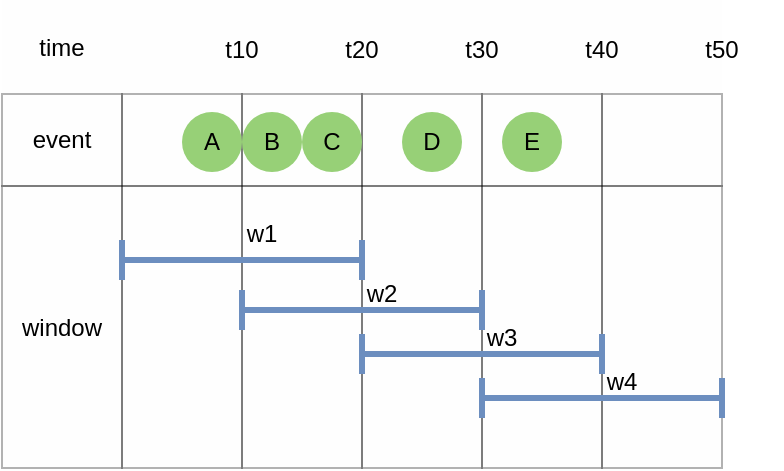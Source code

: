 <mxfile version="24.0.7" type="github">
  <diagram name="페이지-1" id="zxHo8dAMRIaKnlPVU3Zw">
    <mxGraphModel dx="524" dy="997" grid="1" gridSize="10" guides="1" tooltips="1" connect="1" arrows="1" fold="1" page="1" pageScale="1" pageWidth="1169" pageHeight="827" math="0" shadow="0">
      <root>
        <mxCell id="0" />
        <mxCell id="1" parent="0" />
        <mxCell id="ijiTlRfQKdgjUDKiYLmM-1" value="" style="childLayout=tableLayout;recursiveResize=0;shadow=0;fillColor=#f5f5f5;strokeColor=none;opacity=10;fontColor=#333333;" parent="1" vertex="1">
          <mxGeometry x="190" y="360" width="360" height="234" as="geometry" />
        </mxCell>
        <mxCell id="ijiTlRfQKdgjUDKiYLmM-2" value="" style="shape=tableRow;horizontal=0;startSize=0;swimlaneHead=0;swimlaneBody=0;top=0;left=0;bottom=0;right=0;dropTarget=0;collapsible=0;recursiveResize=0;expand=0;fontStyle=0;fillColor=none;strokeColor=inherit;opacity=0;" parent="ijiTlRfQKdgjUDKiYLmM-1" vertex="1">
          <mxGeometry width="360" height="47" as="geometry" />
        </mxCell>
        <mxCell id="ijiTlRfQKdgjUDKiYLmM-3" value="time" style="connectable=0;recursiveResize=0;strokeColor=inherit;fillColor=none;align=center;whiteSpace=wrap;html=1;opacity=30;" parent="ijiTlRfQKdgjUDKiYLmM-2" vertex="1">
          <mxGeometry width="60" height="47" as="geometry">
            <mxRectangle width="60" height="47" as="alternateBounds" />
          </mxGeometry>
        </mxCell>
        <mxCell id="ijiTlRfQKdgjUDKiYLmM-4" value="" style="connectable=0;recursiveResize=0;strokeColor=inherit;fillColor=none;align=center;whiteSpace=wrap;html=1;opacity=30;" parent="ijiTlRfQKdgjUDKiYLmM-2" vertex="1">
          <mxGeometry x="60" width="60" height="47" as="geometry">
            <mxRectangle width="60" height="47" as="alternateBounds" />
          </mxGeometry>
        </mxCell>
        <mxCell id="ijiTlRfQKdgjUDKiYLmM-5" value="" style="connectable=0;recursiveResize=0;strokeColor=inherit;fillColor=none;align=center;whiteSpace=wrap;html=1;opacity=30;" parent="ijiTlRfQKdgjUDKiYLmM-2" vertex="1">
          <mxGeometry x="120" width="60" height="47" as="geometry">
            <mxRectangle width="60" height="47" as="alternateBounds" />
          </mxGeometry>
        </mxCell>
        <mxCell id="ijiTlRfQKdgjUDKiYLmM-6" style="connectable=0;recursiveResize=0;strokeColor=inherit;fillColor=none;align=center;whiteSpace=wrap;html=1;opacity=30;" parent="ijiTlRfQKdgjUDKiYLmM-2" vertex="1">
          <mxGeometry x="180" width="60" height="47" as="geometry">
            <mxRectangle width="60" height="47" as="alternateBounds" />
          </mxGeometry>
        </mxCell>
        <mxCell id="ijiTlRfQKdgjUDKiYLmM-7" style="connectable=0;recursiveResize=0;strokeColor=inherit;fillColor=none;align=center;whiteSpace=wrap;html=1;opacity=30;" parent="ijiTlRfQKdgjUDKiYLmM-2" vertex="1">
          <mxGeometry x="240" width="60" height="47" as="geometry">
            <mxRectangle width="60" height="47" as="alternateBounds" />
          </mxGeometry>
        </mxCell>
        <mxCell id="ijiTlRfQKdgjUDKiYLmM-8" style="connectable=0;recursiveResize=0;strokeColor=inherit;fillColor=none;align=center;whiteSpace=wrap;html=1;opacity=30;" parent="ijiTlRfQKdgjUDKiYLmM-2" vertex="1">
          <mxGeometry x="300" width="60" height="47" as="geometry">
            <mxRectangle width="60" height="47" as="alternateBounds" />
          </mxGeometry>
        </mxCell>
        <mxCell id="ijiTlRfQKdgjUDKiYLmM-12" style="shape=tableRow;horizontal=0;startSize=0;swimlaneHead=0;swimlaneBody=0;top=0;left=0;bottom=0;right=0;dropTarget=0;collapsible=0;recursiveResize=0;expand=0;fontStyle=0;fillColor=none;strokeColor=default;opacity=30;" parent="ijiTlRfQKdgjUDKiYLmM-1" vertex="1">
          <mxGeometry y="47" width="360" height="46" as="geometry" />
        </mxCell>
        <mxCell id="ijiTlRfQKdgjUDKiYLmM-13" value="event" style="connectable=0;recursiveResize=0;strokeColor=inherit;fillColor=none;align=center;whiteSpace=wrap;html=1;opacity=30;" parent="ijiTlRfQKdgjUDKiYLmM-12" vertex="1">
          <mxGeometry width="60" height="46" as="geometry">
            <mxRectangle width="60" height="46" as="alternateBounds" />
          </mxGeometry>
        </mxCell>
        <mxCell id="ijiTlRfQKdgjUDKiYLmM-14" value="" style="connectable=0;recursiveResize=0;strokeColor=default;fillColor=none;align=center;whiteSpace=wrap;html=1;opacity=30;" parent="ijiTlRfQKdgjUDKiYLmM-12" vertex="1">
          <mxGeometry x="60" width="60" height="46" as="geometry">
            <mxRectangle width="60" height="46" as="alternateBounds" />
          </mxGeometry>
        </mxCell>
        <mxCell id="ijiTlRfQKdgjUDKiYLmM-15" value="" style="connectable=0;recursiveResize=0;strokeColor=default;fillColor=none;align=center;whiteSpace=wrap;html=1;opacity=30;" parent="ijiTlRfQKdgjUDKiYLmM-12" vertex="1">
          <mxGeometry x="120" width="60" height="46" as="geometry">
            <mxRectangle width="60" height="46" as="alternateBounds" />
          </mxGeometry>
        </mxCell>
        <mxCell id="ijiTlRfQKdgjUDKiYLmM-16" style="connectable=0;recursiveResize=0;strokeColor=default;fillColor=none;align=center;whiteSpace=wrap;html=1;opacity=30;" parent="ijiTlRfQKdgjUDKiYLmM-12" vertex="1">
          <mxGeometry x="180" width="60" height="46" as="geometry">
            <mxRectangle width="60" height="46" as="alternateBounds" />
          </mxGeometry>
        </mxCell>
        <mxCell id="ijiTlRfQKdgjUDKiYLmM-17" style="connectable=0;recursiveResize=0;strokeColor=default;fillColor=none;align=center;whiteSpace=wrap;html=1;opacity=30;" parent="ijiTlRfQKdgjUDKiYLmM-12" vertex="1">
          <mxGeometry x="240" width="60" height="46" as="geometry">
            <mxRectangle width="60" height="46" as="alternateBounds" />
          </mxGeometry>
        </mxCell>
        <mxCell id="ijiTlRfQKdgjUDKiYLmM-18" style="connectable=0;recursiveResize=0;strokeColor=default;fillColor=none;align=center;whiteSpace=wrap;html=1;opacity=30;" parent="ijiTlRfQKdgjUDKiYLmM-12" vertex="1">
          <mxGeometry x="300" width="60" height="46" as="geometry">
            <mxRectangle width="60" height="46" as="alternateBounds" />
          </mxGeometry>
        </mxCell>
        <mxCell id="ijiTlRfQKdgjUDKiYLmM-22" style="shape=tableRow;horizontal=0;startSize=0;swimlaneHead=0;swimlaneBody=0;top=0;left=0;bottom=0;right=0;dropTarget=0;collapsible=0;recursiveResize=0;expand=0;fontStyle=0;fillColor=none;strokeColor=default;opacity=30;" parent="ijiTlRfQKdgjUDKiYLmM-1" vertex="1">
          <mxGeometry y="93" width="360" height="47" as="geometry" />
        </mxCell>
        <mxCell id="ijiTlRfQKdgjUDKiYLmM-23" value="window" style="connectable=0;recursiveResize=0;strokeColor=inherit;fillColor=none;align=center;whiteSpace=wrap;html=1;opacity=30;rowspan=3;colspan=1;" parent="ijiTlRfQKdgjUDKiYLmM-22" vertex="1">
          <mxGeometry width="60" height="141" as="geometry">
            <mxRectangle width="60" height="47" as="alternateBounds" />
          </mxGeometry>
        </mxCell>
        <mxCell id="ijiTlRfQKdgjUDKiYLmM-24" value="" style="connectable=0;recursiveResize=0;strokeColor=default;fillColor=none;align=center;whiteSpace=wrap;html=1;opacity=30;rowspan=3;colspan=1;" parent="ijiTlRfQKdgjUDKiYLmM-22" vertex="1">
          <mxGeometry x="60" width="60" height="141" as="geometry">
            <mxRectangle width="60" height="47" as="alternateBounds" />
          </mxGeometry>
        </mxCell>
        <mxCell id="ijiTlRfQKdgjUDKiYLmM-25" value="" style="connectable=0;recursiveResize=0;strokeColor=default;fillColor=none;align=center;whiteSpace=wrap;html=1;opacity=30;rowspan=3;colspan=1;" parent="ijiTlRfQKdgjUDKiYLmM-22" vertex="1">
          <mxGeometry x="120" width="60" height="141" as="geometry">
            <mxRectangle width="60" height="47" as="alternateBounds" />
          </mxGeometry>
        </mxCell>
        <mxCell id="ijiTlRfQKdgjUDKiYLmM-26" style="connectable=0;recursiveResize=0;strokeColor=default;fillColor=none;align=center;whiteSpace=wrap;html=1;opacity=30;rowspan=3;colspan=1;" parent="ijiTlRfQKdgjUDKiYLmM-22" vertex="1">
          <mxGeometry x="180" width="60" height="141" as="geometry">
            <mxRectangle width="60" height="47" as="alternateBounds" />
          </mxGeometry>
        </mxCell>
        <mxCell id="ijiTlRfQKdgjUDKiYLmM-27" style="connectable=0;recursiveResize=0;strokeColor=default;fillColor=none;align=center;whiteSpace=wrap;html=1;opacity=30;rowspan=3;colspan=1;" parent="ijiTlRfQKdgjUDKiYLmM-22" vertex="1">
          <mxGeometry x="240" width="60" height="141" as="geometry">
            <mxRectangle width="60" height="47" as="alternateBounds" />
          </mxGeometry>
        </mxCell>
        <mxCell id="ijiTlRfQKdgjUDKiYLmM-28" style="connectable=0;recursiveResize=0;strokeColor=default;fillColor=none;align=center;whiteSpace=wrap;html=1;opacity=30;rowspan=3;colspan=1;" parent="ijiTlRfQKdgjUDKiYLmM-22" vertex="1">
          <mxGeometry x="300" width="60" height="141" as="geometry">
            <mxRectangle width="60" height="47" as="alternateBounds" />
          </mxGeometry>
        </mxCell>
        <mxCell id="ijiTlRfQKdgjUDKiYLmM-32" style="shape=tableRow;horizontal=0;startSize=0;swimlaneHead=0;swimlaneBody=0;top=0;left=0;bottom=0;right=0;dropTarget=0;collapsible=0;recursiveResize=0;expand=0;fontStyle=0;fillColor=none;strokeColor=default;opacity=30;" parent="ijiTlRfQKdgjUDKiYLmM-1" vertex="1">
          <mxGeometry y="140" width="360" height="47" as="geometry" />
        </mxCell>
        <mxCell id="ijiTlRfQKdgjUDKiYLmM-33" style="connectable=0;recursiveResize=0;strokeColor=inherit;fillColor=none;align=center;whiteSpace=wrap;html=1;opacity=30;" parent="ijiTlRfQKdgjUDKiYLmM-32" vertex="1" visible="0">
          <mxGeometry width="60" height="47" as="geometry">
            <mxRectangle width="60" height="47" as="alternateBounds" />
          </mxGeometry>
        </mxCell>
        <mxCell id="ijiTlRfQKdgjUDKiYLmM-34" style="connectable=0;recursiveResize=0;strokeColor=default;fillColor=none;align=center;whiteSpace=wrap;html=1;opacity=30;" parent="ijiTlRfQKdgjUDKiYLmM-32" vertex="1" visible="0">
          <mxGeometry x="60" width="60" height="47" as="geometry">
            <mxRectangle width="60" height="47" as="alternateBounds" />
          </mxGeometry>
        </mxCell>
        <mxCell id="ijiTlRfQKdgjUDKiYLmM-35" style="connectable=0;recursiveResize=0;strokeColor=default;fillColor=none;align=center;whiteSpace=wrap;html=1;opacity=30;" parent="ijiTlRfQKdgjUDKiYLmM-32" vertex="1" visible="0">
          <mxGeometry x="120" width="60" height="47" as="geometry">
            <mxRectangle width="60" height="47" as="alternateBounds" />
          </mxGeometry>
        </mxCell>
        <mxCell id="ijiTlRfQKdgjUDKiYLmM-36" style="connectable=0;recursiveResize=0;strokeColor=default;fillColor=none;align=center;whiteSpace=wrap;html=1;opacity=30;" parent="ijiTlRfQKdgjUDKiYLmM-32" vertex="1" visible="0">
          <mxGeometry x="180" width="60" height="47" as="geometry">
            <mxRectangle width="60" height="47" as="alternateBounds" />
          </mxGeometry>
        </mxCell>
        <mxCell id="ijiTlRfQKdgjUDKiYLmM-37" style="connectable=0;recursiveResize=0;strokeColor=default;fillColor=none;align=center;whiteSpace=wrap;html=1;opacity=30;" parent="ijiTlRfQKdgjUDKiYLmM-32" vertex="1" visible="0">
          <mxGeometry x="240" width="60" height="47" as="geometry">
            <mxRectangle width="60" height="47" as="alternateBounds" />
          </mxGeometry>
        </mxCell>
        <mxCell id="ijiTlRfQKdgjUDKiYLmM-38" style="connectable=0;recursiveResize=0;strokeColor=default;fillColor=none;align=center;whiteSpace=wrap;html=1;opacity=30;" parent="ijiTlRfQKdgjUDKiYLmM-32" vertex="1" visible="0">
          <mxGeometry x="300" width="60" height="47" as="geometry">
            <mxRectangle width="60" height="47" as="alternateBounds" />
          </mxGeometry>
        </mxCell>
        <mxCell id="ijiTlRfQKdgjUDKiYLmM-42" style="shape=tableRow;horizontal=0;startSize=0;swimlaneHead=0;swimlaneBody=0;top=0;left=0;bottom=0;right=0;dropTarget=0;collapsible=0;recursiveResize=0;expand=0;fontStyle=0;fillColor=none;strokeColor=default;opacity=30;" parent="ijiTlRfQKdgjUDKiYLmM-1" vertex="1">
          <mxGeometry y="187" width="360" height="47" as="geometry" />
        </mxCell>
        <mxCell id="ijiTlRfQKdgjUDKiYLmM-43" style="connectable=0;recursiveResize=0;strokeColor=inherit;fillColor=none;align=center;whiteSpace=wrap;html=1;opacity=30;" parent="ijiTlRfQKdgjUDKiYLmM-42" vertex="1" visible="0">
          <mxGeometry width="60" height="47" as="geometry">
            <mxRectangle width="60" height="47" as="alternateBounds" />
          </mxGeometry>
        </mxCell>
        <mxCell id="ijiTlRfQKdgjUDKiYLmM-44" style="connectable=0;recursiveResize=0;strokeColor=default;fillColor=none;align=center;whiteSpace=wrap;html=1;opacity=30;" parent="ijiTlRfQKdgjUDKiYLmM-42" vertex="1" visible="0">
          <mxGeometry x="60" width="60" height="47" as="geometry">
            <mxRectangle width="60" height="47" as="alternateBounds" />
          </mxGeometry>
        </mxCell>
        <mxCell id="ijiTlRfQKdgjUDKiYLmM-45" style="connectable=0;recursiveResize=0;strokeColor=default;fillColor=none;align=center;whiteSpace=wrap;html=1;opacity=30;" parent="ijiTlRfQKdgjUDKiYLmM-42" vertex="1" visible="0">
          <mxGeometry x="120" width="60" height="47" as="geometry">
            <mxRectangle width="60" height="47" as="alternateBounds" />
          </mxGeometry>
        </mxCell>
        <mxCell id="ijiTlRfQKdgjUDKiYLmM-46" style="connectable=0;recursiveResize=0;strokeColor=default;fillColor=none;align=center;whiteSpace=wrap;html=1;opacity=30;" parent="ijiTlRfQKdgjUDKiYLmM-42" vertex="1" visible="0">
          <mxGeometry x="180" width="60" height="47" as="geometry">
            <mxRectangle width="60" height="47" as="alternateBounds" />
          </mxGeometry>
        </mxCell>
        <mxCell id="ijiTlRfQKdgjUDKiYLmM-47" style="connectable=0;recursiveResize=0;strokeColor=default;fillColor=none;align=center;whiteSpace=wrap;html=1;opacity=30;" parent="ijiTlRfQKdgjUDKiYLmM-42" vertex="1" visible="0">
          <mxGeometry x="240" width="60" height="47" as="geometry">
            <mxRectangle width="60" height="47" as="alternateBounds" />
          </mxGeometry>
        </mxCell>
        <mxCell id="ijiTlRfQKdgjUDKiYLmM-48" style="connectable=0;recursiveResize=0;strokeColor=default;fillColor=none;align=center;whiteSpace=wrap;html=1;opacity=30;" parent="ijiTlRfQKdgjUDKiYLmM-42" vertex="1" visible="0">
          <mxGeometry x="300" width="60" height="47" as="geometry">
            <mxRectangle width="60" height="47" as="alternateBounds" />
          </mxGeometry>
        </mxCell>
        <mxCell id="ijiTlRfQKdgjUDKiYLmM-52" value="t10" style="text;html=1;align=center;verticalAlign=middle;whiteSpace=wrap;rounded=0;opacity=30;strokeColor=none;" parent="1" vertex="1">
          <mxGeometry x="280" y="370" width="60" height="30" as="geometry" />
        </mxCell>
        <mxCell id="ijiTlRfQKdgjUDKiYLmM-53" value="t20" style="text;html=1;align=center;verticalAlign=middle;whiteSpace=wrap;rounded=0;opacity=30;strokeColor=none;" parent="1" vertex="1">
          <mxGeometry x="340" y="370" width="60" height="30" as="geometry" />
        </mxCell>
        <mxCell id="ijiTlRfQKdgjUDKiYLmM-54" value="t30" style="text;html=1;align=center;verticalAlign=middle;whiteSpace=wrap;rounded=0;opacity=30;strokeColor=none;" parent="1" vertex="1">
          <mxGeometry x="400" y="370" width="60" height="30" as="geometry" />
        </mxCell>
        <mxCell id="ijiTlRfQKdgjUDKiYLmM-55" value="t40" style="text;html=1;align=center;verticalAlign=middle;whiteSpace=wrap;rounded=0;opacity=30;strokeColor=none;" parent="1" vertex="1">
          <mxGeometry x="460" y="370" width="60" height="30" as="geometry" />
        </mxCell>
        <mxCell id="ijiTlRfQKdgjUDKiYLmM-56" value="t50" style="text;html=1;align=center;verticalAlign=middle;whiteSpace=wrap;rounded=0;opacity=30;strokeColor=none;" parent="1" vertex="1">
          <mxGeometry x="520" y="370" width="60" height="30" as="geometry" />
        </mxCell>
        <mxCell id="ijiTlRfQKdgjUDKiYLmM-58" value="A" style="ellipse;whiteSpace=wrap;html=1;fillColor=#97D077;strokeColor=none;" parent="1" vertex="1">
          <mxGeometry x="280" y="416" width="30" height="30" as="geometry" />
        </mxCell>
        <mxCell id="ijiTlRfQKdgjUDKiYLmM-59" value="B" style="ellipse;whiteSpace=wrap;html=1;fillColor=#97D077;strokeColor=none;" parent="1" vertex="1">
          <mxGeometry x="310" y="416" width="30" height="30" as="geometry" />
        </mxCell>
        <mxCell id="ijiTlRfQKdgjUDKiYLmM-60" value="C" style="ellipse;whiteSpace=wrap;html=1;fillColor=#97D077;strokeColor=none;" parent="1" vertex="1">
          <mxGeometry x="340" y="416" width="30" height="30" as="geometry" />
        </mxCell>
        <mxCell id="ijiTlRfQKdgjUDKiYLmM-61" value="" style="shape=crossbar;whiteSpace=wrap;html=1;rounded=1;strokeWidth=3;fillColor=#dae8fc;strokeColor=#6c8ebf;" parent="1" vertex="1">
          <mxGeometry x="310" y="505" width="120" height="20" as="geometry" />
        </mxCell>
        <mxCell id="ijiTlRfQKdgjUDKiYLmM-62" value="w2" style="text;html=1;align=center;verticalAlign=middle;whiteSpace=wrap;rounded=0;" parent="1" vertex="1">
          <mxGeometry x="350" y="492" width="60" height="30" as="geometry" />
        </mxCell>
        <mxCell id="ijiTlRfQKdgjUDKiYLmM-63" value="" style="shape=crossbar;whiteSpace=wrap;html=1;rounded=1;strokeWidth=3;fillColor=#dae8fc;strokeColor=#6c8ebf;" parent="1" vertex="1">
          <mxGeometry x="370" y="527" width="120" height="20" as="geometry" />
        </mxCell>
        <mxCell id="ijiTlRfQKdgjUDKiYLmM-64" value="w3" style="text;html=1;align=center;verticalAlign=middle;whiteSpace=wrap;rounded=0;" parent="1" vertex="1">
          <mxGeometry x="410" y="514" width="60" height="30" as="geometry" />
        </mxCell>
        <mxCell id="ijiTlRfQKdgjUDKiYLmM-65" value="" style="shape=crossbar;whiteSpace=wrap;html=1;rounded=1;strokeWidth=3;fillColor=#dae8fc;strokeColor=#6c8ebf;" parent="1" vertex="1">
          <mxGeometry x="430" y="549" width="120" height="20" as="geometry" />
        </mxCell>
        <mxCell id="ijiTlRfQKdgjUDKiYLmM-66" value="w4" style="text;html=1;align=center;verticalAlign=middle;whiteSpace=wrap;rounded=0;" parent="1" vertex="1">
          <mxGeometry x="470" y="536" width="60" height="30" as="geometry" />
        </mxCell>
        <mxCell id="ijiTlRfQKdgjUDKiYLmM-73" value="D" style="ellipse;whiteSpace=wrap;html=1;fillColor=#97D077;strokeColor=none;" parent="1" vertex="1">
          <mxGeometry x="390" y="416" width="30" height="30" as="geometry" />
        </mxCell>
        <mxCell id="ijiTlRfQKdgjUDKiYLmM-74" value="E" style="ellipse;whiteSpace=wrap;html=1;fillColor=#97D077;strokeColor=none;" parent="1" vertex="1">
          <mxGeometry x="440" y="416" width="30" height="30" as="geometry" />
        </mxCell>
        <mxCell id="ijiTlRfQKdgjUDKiYLmM-75" value="" style="shape=crossbar;whiteSpace=wrap;html=1;rounded=1;strokeWidth=3;fillColor=#dae8fc;strokeColor=#6c8ebf;" parent="1" vertex="1">
          <mxGeometry x="250" y="480" width="120" height="20" as="geometry" />
        </mxCell>
        <mxCell id="ijiTlRfQKdgjUDKiYLmM-76" value="w1" style="text;html=1;align=center;verticalAlign=middle;whiteSpace=wrap;rounded=0;" parent="1" vertex="1">
          <mxGeometry x="290" y="462" width="60" height="30" as="geometry" />
        </mxCell>
      </root>
    </mxGraphModel>
  </diagram>
</mxfile>
